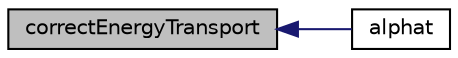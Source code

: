 digraph "correctEnergyTransport"
{
  bgcolor="transparent";
  edge [fontname="Helvetica",fontsize="10",labelfontname="Helvetica",labelfontsize="10"];
  node [fontname="Helvetica",fontsize="10",shape=record];
  rankdir="LR";
  Node1 [label="correctEnergyTransport",height=0.2,width=0.4,color="black", fillcolor="grey75", style="filled", fontcolor="black"];
  Node1 -> Node2 [dir="back",color="midnightblue",fontsize="10",style="solid",fontname="Helvetica"];
  Node2 [label="alphat",height=0.2,width=0.4,color="black",URL="$a00621.html#aec130753476daa0e517b9adfbcd744ab",tooltip="Return the turbulent thermal diffusivity for enthalpy [kg/m/s]. "];
}
